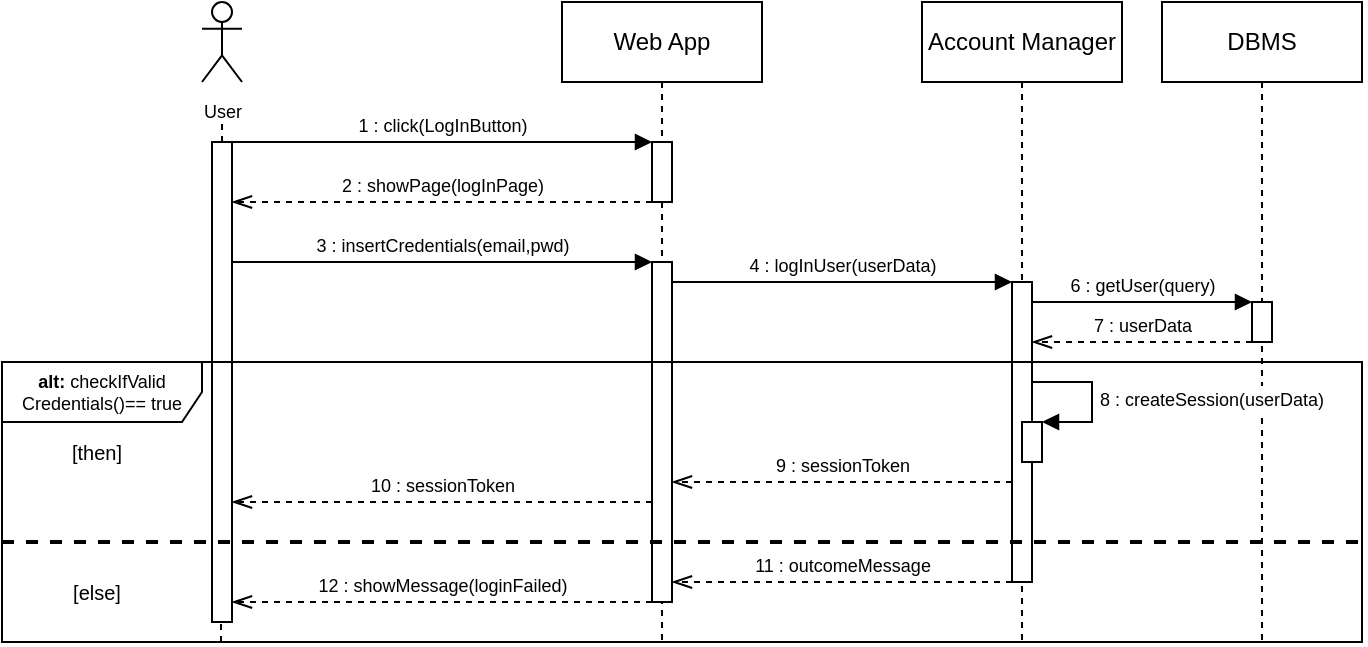<mxfile version="22.1.15" type="device">
  <diagram name="Page-1" id="2YBvvXClWsGukQMizWep">
    <mxGraphModel dx="2524" dy="746" grid="1" gridSize="10" guides="1" tooltips="1" connect="1" arrows="1" fold="1" page="1" pageScale="1" pageWidth="850" pageHeight="1100" math="0" shadow="0">
      <root>
        <mxCell id="0" />
        <mxCell id="1" parent="0" />
        <mxCell id="GMhbztJu403n18fs--4W-1" value="Web App" style="shape=umlLifeline;perimeter=lifelinePerimeter;whiteSpace=wrap;html=1;container=0;dropTarget=0;collapsible=0;recursiveResize=0;outlineConnect=0;portConstraint=eastwest;newEdgeStyle={&quot;edgeStyle&quot;:&quot;elbowEdgeStyle&quot;,&quot;elbow&quot;:&quot;vertical&quot;,&quot;curved&quot;:0,&quot;rounded&quot;:0};" parent="1" vertex="1">
          <mxGeometry x="80" y="40" width="100" height="320" as="geometry" />
        </mxCell>
        <mxCell id="GMhbztJu403n18fs--4W-2" value="" style="html=1;points=[];perimeter=orthogonalPerimeter;outlineConnect=0;targetShapes=umlLifeline;portConstraint=eastwest;newEdgeStyle={&quot;edgeStyle&quot;:&quot;elbowEdgeStyle&quot;,&quot;elbow&quot;:&quot;vertical&quot;,&quot;curved&quot;:0,&quot;rounded&quot;:0};" parent="GMhbztJu403n18fs--4W-1" vertex="1">
          <mxGeometry x="45" y="70" width="10" height="30" as="geometry" />
        </mxCell>
        <mxCell id="GMhbztJu403n18fs--4W-3" value="" style="html=1;points=[];perimeter=orthogonalPerimeter;outlineConnect=0;targetShapes=umlLifeline;portConstraint=eastwest;newEdgeStyle={&quot;edgeStyle&quot;:&quot;elbowEdgeStyle&quot;,&quot;elbow&quot;:&quot;vertical&quot;,&quot;curved&quot;:0,&quot;rounded&quot;:0};" parent="GMhbztJu403n18fs--4W-1" vertex="1">
          <mxGeometry x="45" y="130" width="10" height="170" as="geometry" />
        </mxCell>
        <mxCell id="GMhbztJu403n18fs--4W-4" value="&lt;font style=&quot;font-size: 9px;&quot;&gt;User&lt;/font&gt;" style="shape=umlActor;verticalLabelPosition=bottom;verticalAlign=top;html=1;outlineConnect=0;" parent="1" vertex="1">
          <mxGeometry x="-100" y="40" width="20" height="40" as="geometry" />
        </mxCell>
        <mxCell id="GMhbztJu403n18fs--4W-5" value="" style="endArrow=none;dashed=1;html=1;rounded=0;" parent="1" source="GMhbztJu403n18fs--4W-6" edge="1">
          <mxGeometry width="50" height="50" relative="1" as="geometry">
            <mxPoint x="-90" y="350" as="sourcePoint" />
            <mxPoint x="-90" y="100" as="targetPoint" />
          </mxGeometry>
        </mxCell>
        <mxCell id="GMhbztJu403n18fs--4W-6" value="" style="html=1;points=[];perimeter=orthogonalPerimeter;outlineConnect=0;targetShapes=umlLifeline;portConstraint=eastwest;newEdgeStyle={&quot;edgeStyle&quot;:&quot;elbowEdgeStyle&quot;,&quot;elbow&quot;:&quot;vertical&quot;,&quot;curved&quot;:0,&quot;rounded&quot;:0};" parent="1" vertex="1">
          <mxGeometry x="-95" y="110" width="10" height="240" as="geometry" />
        </mxCell>
        <mxCell id="GMhbztJu403n18fs--4W-7" value="&lt;font style=&quot;font-size: 9px;&quot;&gt;1 : click(LogInButton)&lt;/font&gt;" style="html=1;verticalAlign=bottom;endArrow=block;edgeStyle=elbowEdgeStyle;elbow=vertical;curved=0;rounded=0;" parent="1" source="GMhbztJu403n18fs--4W-6" target="GMhbztJu403n18fs--4W-2" edge="1">
          <mxGeometry relative="1" as="geometry">
            <mxPoint x="-50" y="110" as="sourcePoint" />
            <Array as="points">
              <mxPoint x="30" y="110" />
            </Array>
            <mxPoint x="115" y="110" as="targetPoint" />
          </mxGeometry>
        </mxCell>
        <mxCell id="GMhbztJu403n18fs--4W-16" value="&lt;font style=&quot;font-size: 9px;&quot;&gt;2 : showPage(logInPage)&lt;/font&gt;" style="html=1;verticalAlign=bottom;endArrow=openThin;dashed=1;endSize=8;edgeStyle=elbowEdgeStyle;elbow=vertical;curved=0;rounded=0;endFill=0;" parent="1" source="GMhbztJu403n18fs--4W-2" target="GMhbztJu403n18fs--4W-6" edge="1">
          <mxGeometry relative="1" as="geometry">
            <mxPoint x="-50" y="140" as="targetPoint" />
            <Array as="points">
              <mxPoint x="5" y="140" />
            </Array>
            <mxPoint x="80" y="140" as="sourcePoint" />
          </mxGeometry>
        </mxCell>
        <mxCell id="GMhbztJu403n18fs--4W-17" value="&lt;font style=&quot;font-size: 9px;&quot;&gt;3 : insertCredentials(email,pwd)&lt;/font&gt;" style="html=1;verticalAlign=bottom;endArrow=block;edgeStyle=elbowEdgeStyle;elbow=vertical;curved=0;rounded=0;" parent="1" source="GMhbztJu403n18fs--4W-6" target="GMhbztJu403n18fs--4W-3" edge="1">
          <mxGeometry relative="1" as="geometry">
            <mxPoint x="-80" y="190" as="sourcePoint" />
            <Array as="points">
              <mxPoint x="30" y="170" />
            </Array>
            <mxPoint x="90" y="200" as="targetPoint" />
            <mxPoint as="offset" />
          </mxGeometry>
        </mxCell>
        <mxCell id="GMhbztJu403n18fs--4W-18" value="Account Manager" style="shape=umlLifeline;perimeter=lifelinePerimeter;whiteSpace=wrap;html=1;container=1;dropTarget=0;collapsible=0;recursiveResize=0;outlineConnect=0;portConstraint=eastwest;newEdgeStyle={&quot;curved&quot;:0,&quot;rounded&quot;:0};" parent="1" vertex="1">
          <mxGeometry x="260" y="40" width="100" height="320" as="geometry" />
        </mxCell>
        <mxCell id="GMhbztJu403n18fs--4W-19" value="" style="html=1;points=[];perimeter=orthogonalPerimeter;outlineConnect=0;targetShapes=umlLifeline;portConstraint=eastwest;newEdgeStyle={&quot;edgeStyle&quot;:&quot;elbowEdgeStyle&quot;,&quot;elbow&quot;:&quot;vertical&quot;,&quot;curved&quot;:0,&quot;rounded&quot;:0};" parent="GMhbztJu403n18fs--4W-18" vertex="1">
          <mxGeometry x="45" y="140" width="10" height="150" as="geometry" />
        </mxCell>
        <mxCell id="GMhbztJu403n18fs--4W-25" value="DBMS" style="shape=umlLifeline;perimeter=lifelinePerimeter;whiteSpace=wrap;html=1;container=1;dropTarget=0;collapsible=0;recursiveResize=0;outlineConnect=0;portConstraint=eastwest;newEdgeStyle={&quot;curved&quot;:0,&quot;rounded&quot;:0};" parent="1" vertex="1">
          <mxGeometry x="380" y="40" width="100" height="320" as="geometry" />
        </mxCell>
        <mxCell id="GMhbztJu403n18fs--4W-26" value="" style="html=1;points=[];perimeter=orthogonalPerimeter;outlineConnect=0;targetShapes=umlLifeline;portConstraint=eastwest;newEdgeStyle={&quot;edgeStyle&quot;:&quot;elbowEdgeStyle&quot;,&quot;elbow&quot;:&quot;vertical&quot;,&quot;curved&quot;:0,&quot;rounded&quot;:0};" parent="GMhbztJu403n18fs--4W-25" vertex="1">
          <mxGeometry x="45" y="150" width="10" height="20" as="geometry" />
        </mxCell>
        <mxCell id="GMhbztJu403n18fs--4W-30" value="&lt;p style=&quot;line-height: 120%; font-size: 9px;&quot;&gt;&lt;b&gt;alt: &lt;/b&gt;checkIfValid Credentials()== true&lt;/p&gt;" style="shape=umlFrame;whiteSpace=wrap;html=1;pointerEvents=0;width=100;height=30;verticalAlign=middle;horizontal=1;labelPosition=center;verticalLabelPosition=middle;align=center;" parent="1" vertex="1">
          <mxGeometry x="-200" y="220" width="680" height="140" as="geometry" />
        </mxCell>
        <mxCell id="GMhbztJu403n18fs--4W-31" value="[then]" style="text;html=1;strokeColor=none;fillColor=none;align=center;verticalAlign=middle;whiteSpace=wrap;rounded=0;fontSize=10;" parent="1" vertex="1">
          <mxGeometry x="-170" y="260" width="35" height="10" as="geometry" />
        </mxCell>
        <mxCell id="GMhbztJu403n18fs--4W-43" value="[else]" style="text;html=1;strokeColor=none;fillColor=none;align=center;verticalAlign=middle;whiteSpace=wrap;rounded=0;fontSize=10;" parent="1" vertex="1">
          <mxGeometry x="-170" y="330" width="35" height="10" as="geometry" />
        </mxCell>
        <mxCell id="GMhbztJu403n18fs--4W-64" value="" style="endArrow=none;dashed=1;html=1;rounded=0;strokeWidth=2;" parent="1" edge="1">
          <mxGeometry width="50" height="50" relative="1" as="geometry">
            <mxPoint x="-200" y="310" as="sourcePoint" />
            <mxPoint x="480" y="310" as="targetPoint" />
          </mxGeometry>
        </mxCell>
        <mxCell id="GMhbztJu403n18fs--4W-69" value="&lt;font style=&quot;font-size: 9px;&quot;&gt;4 : logInUser(userData)&lt;/font&gt;" style="html=1;verticalAlign=bottom;endArrow=block;edgeStyle=elbowEdgeStyle;elbow=vertical;curved=0;rounded=0;" parent="1" source="GMhbztJu403n18fs--4W-3" target="GMhbztJu403n18fs--4W-19" edge="1">
          <mxGeometry relative="1" as="geometry">
            <mxPoint x="134" y="180" as="sourcePoint" />
            <Array as="points">
              <mxPoint x="249" y="180" />
            </Array>
            <mxPoint x="344" y="180" as="targetPoint" />
          </mxGeometry>
        </mxCell>
        <mxCell id="GMhbztJu403n18fs--4W-53" value="&lt;font style=&quot;font-size: 9px;&quot;&gt;6 : getUser(query)&lt;/font&gt;" style="html=1;verticalAlign=bottom;endArrow=block;edgeStyle=elbowEdgeStyle;elbow=vertical;curved=0;rounded=0;" parent="1" source="GMhbztJu403n18fs--4W-19" target="GMhbztJu403n18fs--4W-26" edge="1">
          <mxGeometry relative="1" as="geometry">
            <mxPoint x="310" y="190" as="sourcePoint" />
            <Array as="points">
              <mxPoint x="410" y="190" />
            </Array>
            <mxPoint x="445" y="190" as="targetPoint" />
            <mxPoint as="offset" />
          </mxGeometry>
        </mxCell>
        <mxCell id="GMhbztJu403n18fs--4W-54" value="&lt;font style=&quot;font-size: 9px;&quot;&gt;7 : userData&lt;/font&gt;" style="html=1;verticalAlign=bottom;endArrow=openThin;dashed=1;endSize=8;edgeStyle=elbowEdgeStyle;elbow=horizontal;curved=0;rounded=0;endFill=0;" parent="1" source="GMhbztJu403n18fs--4W-26" target="GMhbztJu403n18fs--4W-19" edge="1">
          <mxGeometry relative="1" as="geometry">
            <mxPoint x="320" y="250" as="targetPoint" />
            <Array as="points">
              <mxPoint x="340" y="210" />
            </Array>
            <mxPoint x="764" y="260" as="sourcePoint" />
          </mxGeometry>
        </mxCell>
        <mxCell id="GMhbztJu403n18fs--4W-74" value="" style="html=1;points=[[0,0,0,0,5],[0,1,0,0,-5],[1,0,0,0,5],[1,1,0,0,-5]];perimeter=orthogonalPerimeter;outlineConnect=0;targetShapes=umlLifeline;portConstraint=eastwest;newEdgeStyle={&quot;curved&quot;:0,&quot;rounded&quot;:0};" parent="1" vertex="1">
          <mxGeometry x="310" y="250" width="10" height="20" as="geometry" />
        </mxCell>
        <mxCell id="GMhbztJu403n18fs--4W-75" value="&lt;font style=&quot;font-size: 9px;&quot;&gt;8 : createSession(userData)&amp;nbsp;&lt;/font&gt;" style="html=1;align=left;spacingLeft=2;endArrow=block;rounded=0;edgeStyle=orthogonalEdgeStyle;curved=0;rounded=0;" parent="1" target="GMhbztJu403n18fs--4W-74" edge="1">
          <mxGeometry relative="1" as="geometry">
            <mxPoint x="315" y="230" as="sourcePoint" />
            <Array as="points">
              <mxPoint x="345" y="230" />
              <mxPoint x="345" y="250" />
            </Array>
          </mxGeometry>
        </mxCell>
        <mxCell id="GMhbztJu403n18fs--4W-76" value="&lt;font style=&quot;font-size: 9px;&quot;&gt;9 : sessionToken&lt;/font&gt;" style="html=1;verticalAlign=bottom;endArrow=openThin;dashed=1;endSize=8;edgeStyle=elbowEdgeStyle;elbow=vertical;curved=0;rounded=0;endFill=0;" parent="1" source="GMhbztJu403n18fs--4W-19" target="GMhbztJu403n18fs--4W-3" edge="1">
          <mxGeometry relative="1" as="geometry">
            <mxPoint x="135" y="290" as="targetPoint" />
            <Array as="points">
              <mxPoint x="190" y="280" />
            </Array>
            <mxPoint x="270" y="280" as="sourcePoint" />
          </mxGeometry>
        </mxCell>
        <mxCell id="GMhbztJu403n18fs--4W-77" value="&lt;font style=&quot;font-size: 9px;&quot;&gt;10 : sessionToken&lt;/font&gt;" style="html=1;verticalAlign=bottom;endArrow=openThin;dashed=1;endSize=8;edgeStyle=elbowEdgeStyle;elbow=vertical;curved=0;rounded=0;endFill=0;" parent="1" source="GMhbztJu403n18fs--4W-3" target="GMhbztJu403n18fs--4W-6" edge="1">
          <mxGeometry relative="1" as="geometry">
            <mxPoint x="-85" y="300" as="targetPoint" />
            <Array as="points">
              <mxPoint x="20" y="290" />
            </Array>
            <mxPoint x="125" y="300" as="sourcePoint" />
          </mxGeometry>
        </mxCell>
        <mxCell id="GMhbztJu403n18fs--4W-78" value="&lt;font style=&quot;font-size: 9px;&quot;&gt;11 : outcomeMessage&lt;/font&gt;" style="html=1;verticalAlign=bottom;endArrow=openThin;dashed=1;endSize=8;edgeStyle=elbowEdgeStyle;elbow=vertical;curved=0;rounded=0;endFill=0;" parent="1" source="GMhbztJu403n18fs--4W-19" target="GMhbztJu403n18fs--4W-3" edge="1">
          <mxGeometry x="-0.002" relative="1" as="geometry">
            <mxPoint x="135" y="350" as="targetPoint" />
            <Array as="points">
              <mxPoint x="200" y="330" />
            </Array>
            <mxPoint x="305" y="350" as="sourcePoint" />
            <mxPoint as="offset" />
          </mxGeometry>
        </mxCell>
        <mxCell id="GMhbztJu403n18fs--4W-79" value="&lt;font style=&quot;font-size: 9px;&quot;&gt;12 : showMessage(loginFailed)&lt;/font&gt;" style="html=1;verticalAlign=bottom;endArrow=openThin;dashed=1;endSize=8;edgeStyle=elbowEdgeStyle;elbow=vertical;curved=0;rounded=0;endFill=0;" parent="1" source="GMhbztJu403n18fs--4W-3" target="GMhbztJu403n18fs--4W-6" edge="1">
          <mxGeometry relative="1" as="geometry">
            <mxPoint x="-85" y="360" as="targetPoint" />
            <Array as="points">
              <mxPoint x="10" y="340" />
            </Array>
            <mxPoint x="130" y="350" as="sourcePoint" />
          </mxGeometry>
        </mxCell>
        <mxCell id="GMhbztJu403n18fs--4W-80" value="" style="endArrow=none;dashed=1;html=1;rounded=0;" parent="1" edge="1">
          <mxGeometry width="50" height="50" relative="1" as="geometry">
            <mxPoint x="-90.5" y="360" as="sourcePoint" />
            <mxPoint x="-90.5" y="350" as="targetPoint" />
          </mxGeometry>
        </mxCell>
      </root>
    </mxGraphModel>
  </diagram>
</mxfile>
